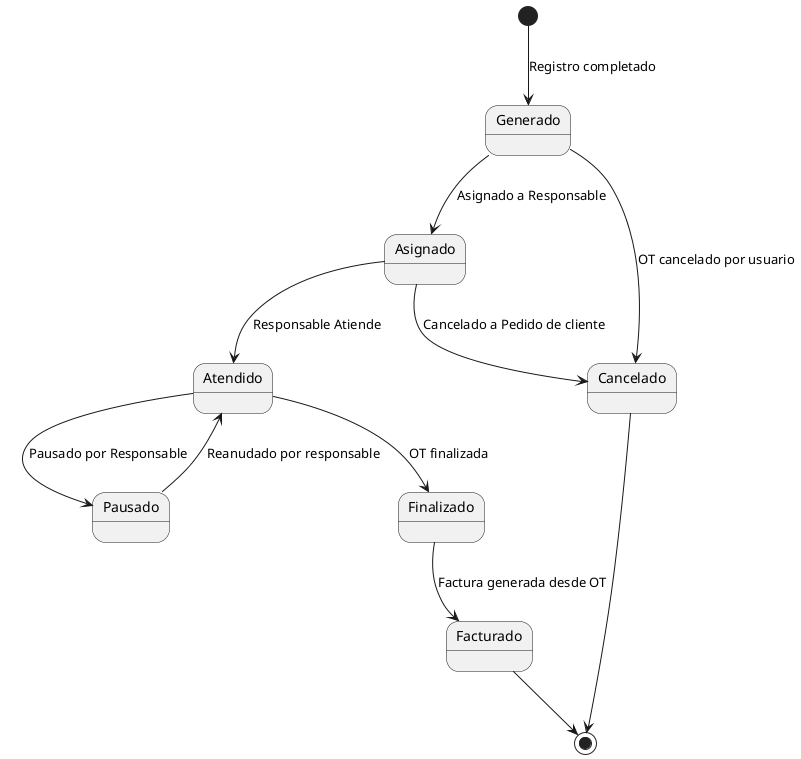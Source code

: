 @startuml estado-OT
[*] --> Generado : Registro completado
Generado --> Asignado : Asignado a Responsable
Generado --> Cancelado: OT cancelado por usuario
Asignado --> Cancelado: Cancelado a Pedido de cliente
Asignado --> Atendido : Responsable Atiende
Atendido --> Pausado: Pausado por Responsable
Pausado --> Atendido: Reanudado por responsable
Atendido --> Finalizado: OT finalizada
Finalizado --> Facturado: Factura generada desde OT
Facturado --> [*]
Cancelado --> [*]
@enduml